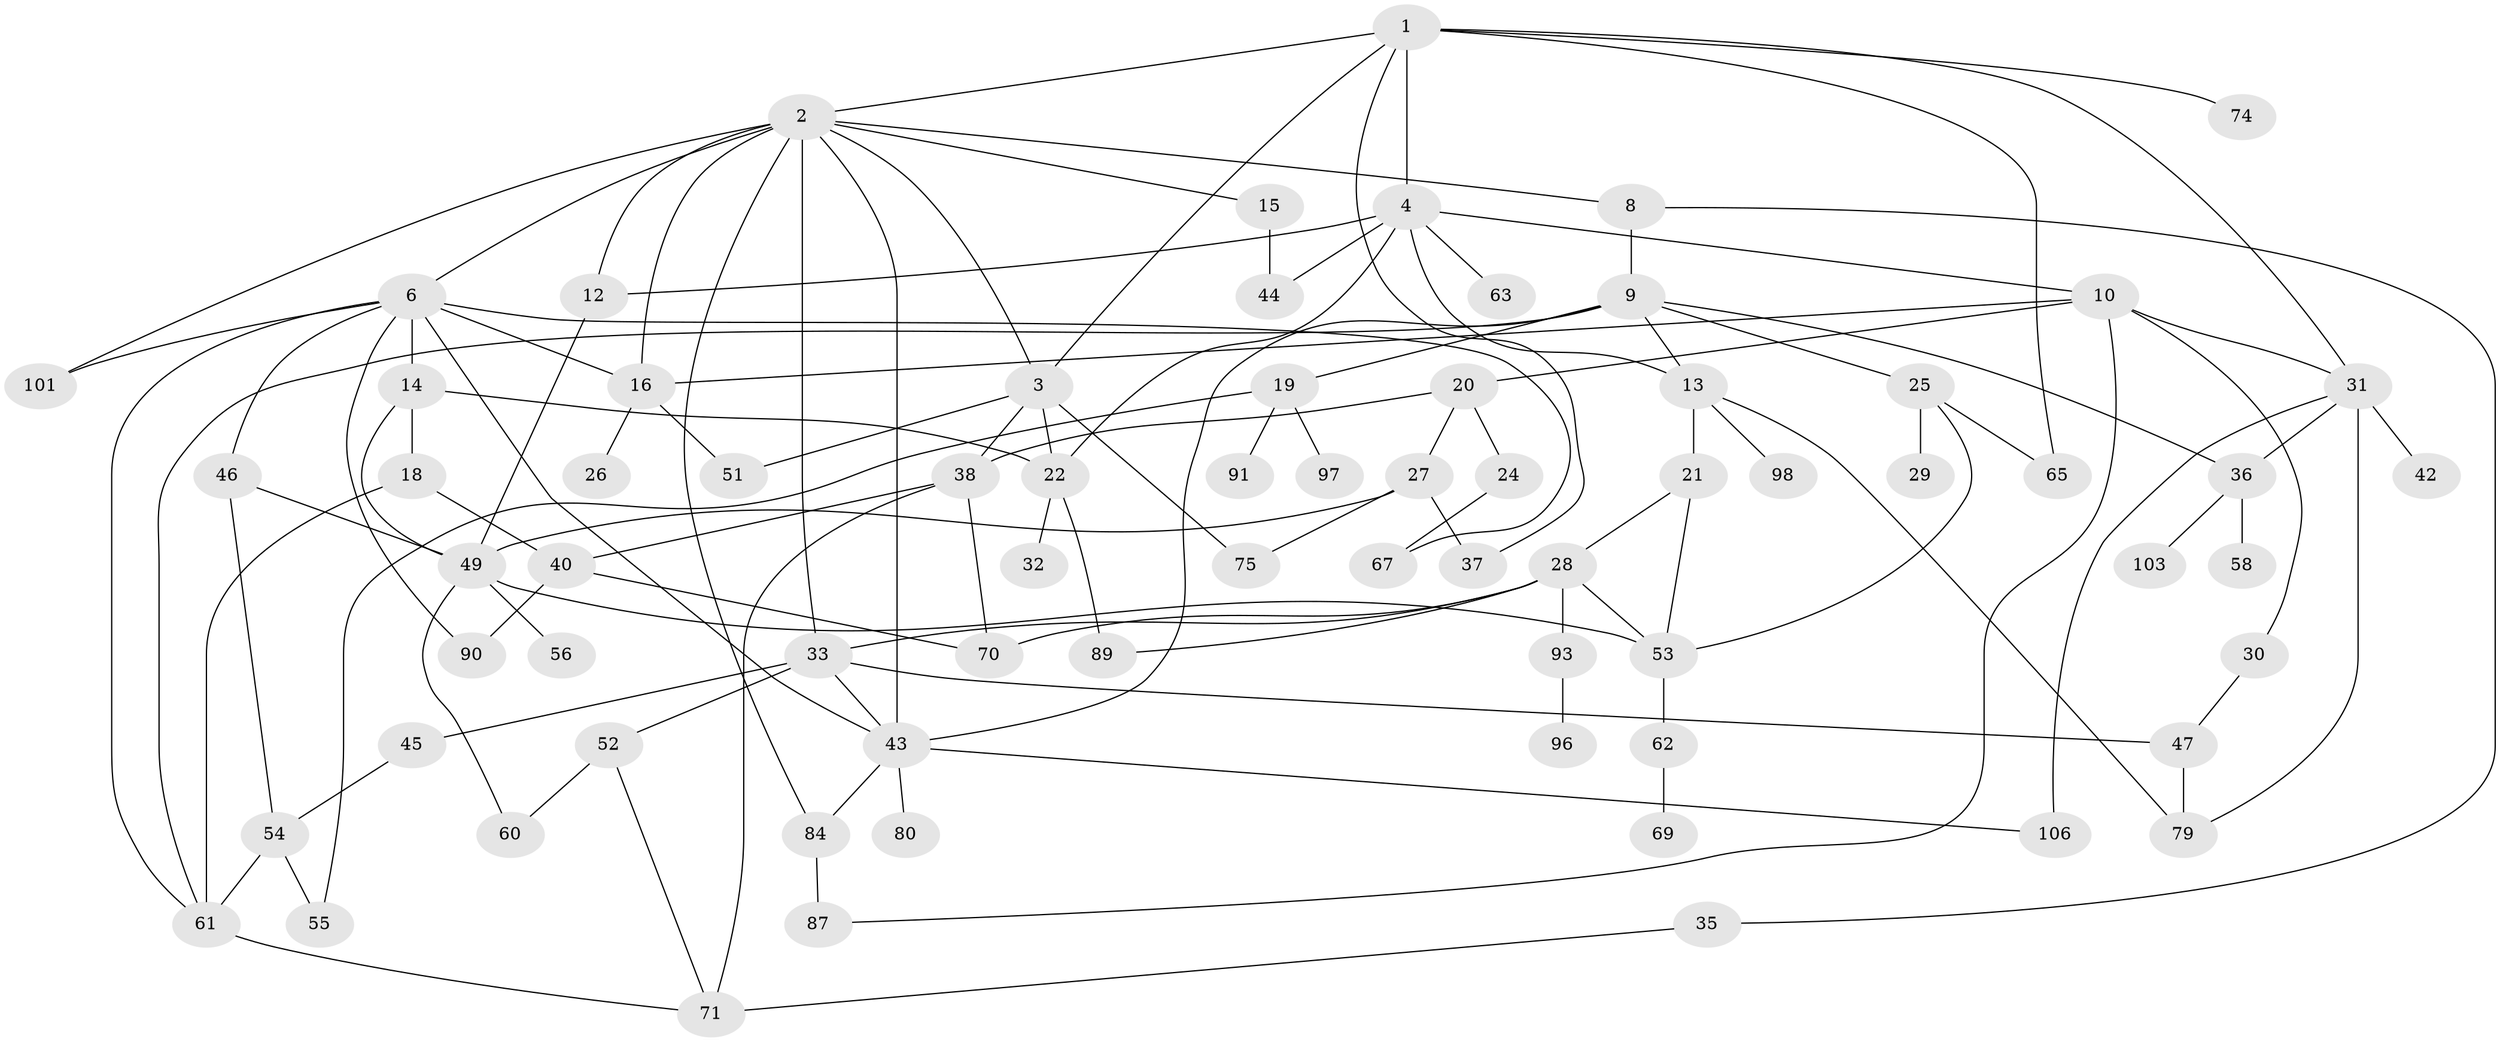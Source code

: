 // Generated by graph-tools (version 1.1) at 2025/51/02/27/25 19:51:38]
// undirected, 72 vertices, 118 edges
graph export_dot {
graph [start="1"]
  node [color=gray90,style=filled];
  1 [super="+7"];
  2 [super="+5"];
  3 [super="+39"];
  4 [super="+11"];
  6 [super="+88"];
  8;
  9 [super="+66"];
  10 [super="+94"];
  12 [super="+82"];
  13 [super="+17"];
  14 [super="+95"];
  15;
  16 [super="+23"];
  18 [super="+86"];
  19 [super="+48"];
  20 [super="+41"];
  21 [super="+68"];
  22 [super="+50"];
  24;
  25 [super="+105"];
  26;
  27 [super="+72"];
  28 [super="+99"];
  29;
  30 [super="+57"];
  31 [super="+104"];
  32;
  33 [super="+34"];
  35;
  36 [super="+81"];
  37;
  38;
  40 [super="+85"];
  42;
  43 [super="+77"];
  44 [super="+59"];
  45;
  46 [super="+73"];
  47 [super="+83"];
  49 [super="+64"];
  51;
  52;
  53 [super="+76"];
  54 [super="+100"];
  55;
  56;
  58;
  60 [super="+78"];
  61;
  62;
  63;
  65;
  67;
  69;
  70;
  71 [super="+92"];
  74;
  75;
  79;
  80;
  84;
  87 [super="+102"];
  89;
  90;
  91;
  93;
  96;
  97;
  98;
  101;
  103;
  106;
  1 -- 2;
  1 -- 4;
  1 -- 31;
  1 -- 37;
  1 -- 65;
  1 -- 74;
  1 -- 3;
  2 -- 3;
  2 -- 8;
  2 -- 15;
  2 -- 84;
  2 -- 16;
  2 -- 33;
  2 -- 101;
  2 -- 6;
  2 -- 43;
  2 -- 12;
  3 -- 22;
  3 -- 38;
  3 -- 51;
  3 -- 75;
  4 -- 10;
  4 -- 44;
  4 -- 22;
  4 -- 12 [weight=2];
  4 -- 13;
  4 -- 63;
  6 -- 14;
  6 -- 46;
  6 -- 61;
  6 -- 67;
  6 -- 101;
  6 -- 90;
  6 -- 43;
  6 -- 16;
  8 -- 9;
  8 -- 35;
  9 -- 19;
  9 -- 25;
  9 -- 61;
  9 -- 13;
  9 -- 43;
  9 -- 36;
  10 -- 20;
  10 -- 30;
  10 -- 87;
  10 -- 16;
  10 -- 31;
  12 -- 49;
  13 -- 21;
  13 -- 79;
  13 -- 98;
  14 -- 18;
  14 -- 22;
  14 -- 49;
  15 -- 44;
  16 -- 51;
  16 -- 26;
  18 -- 40;
  18 -- 61;
  19 -- 91;
  19 -- 97;
  19 -- 55;
  20 -- 24;
  20 -- 27;
  20 -- 38;
  21 -- 28;
  21 -- 53;
  22 -- 32;
  22 -- 89;
  24 -- 67;
  25 -- 29;
  25 -- 65;
  25 -- 53;
  27 -- 75;
  27 -- 37;
  27 -- 49 [weight=2];
  28 -- 93;
  28 -- 70 [weight=2];
  28 -- 89;
  28 -- 53;
  28 -- 33;
  30 -- 47;
  31 -- 36;
  31 -- 42;
  31 -- 79;
  31 -- 106;
  33 -- 52;
  33 -- 45;
  33 -- 47;
  33 -- 43;
  35 -- 71;
  36 -- 58;
  36 -- 103;
  38 -- 70;
  38 -- 71;
  38 -- 40;
  40 -- 70;
  40 -- 90;
  43 -- 80;
  43 -- 84;
  43 -- 106;
  45 -- 54;
  46 -- 54;
  46 -- 49 [weight=2];
  47 -- 79;
  49 -- 56;
  49 -- 60;
  49 -- 53;
  52 -- 60;
  52 -- 71;
  53 -- 62;
  54 -- 61;
  54 -- 55;
  61 -- 71;
  62 -- 69;
  84 -- 87;
  93 -- 96;
}
